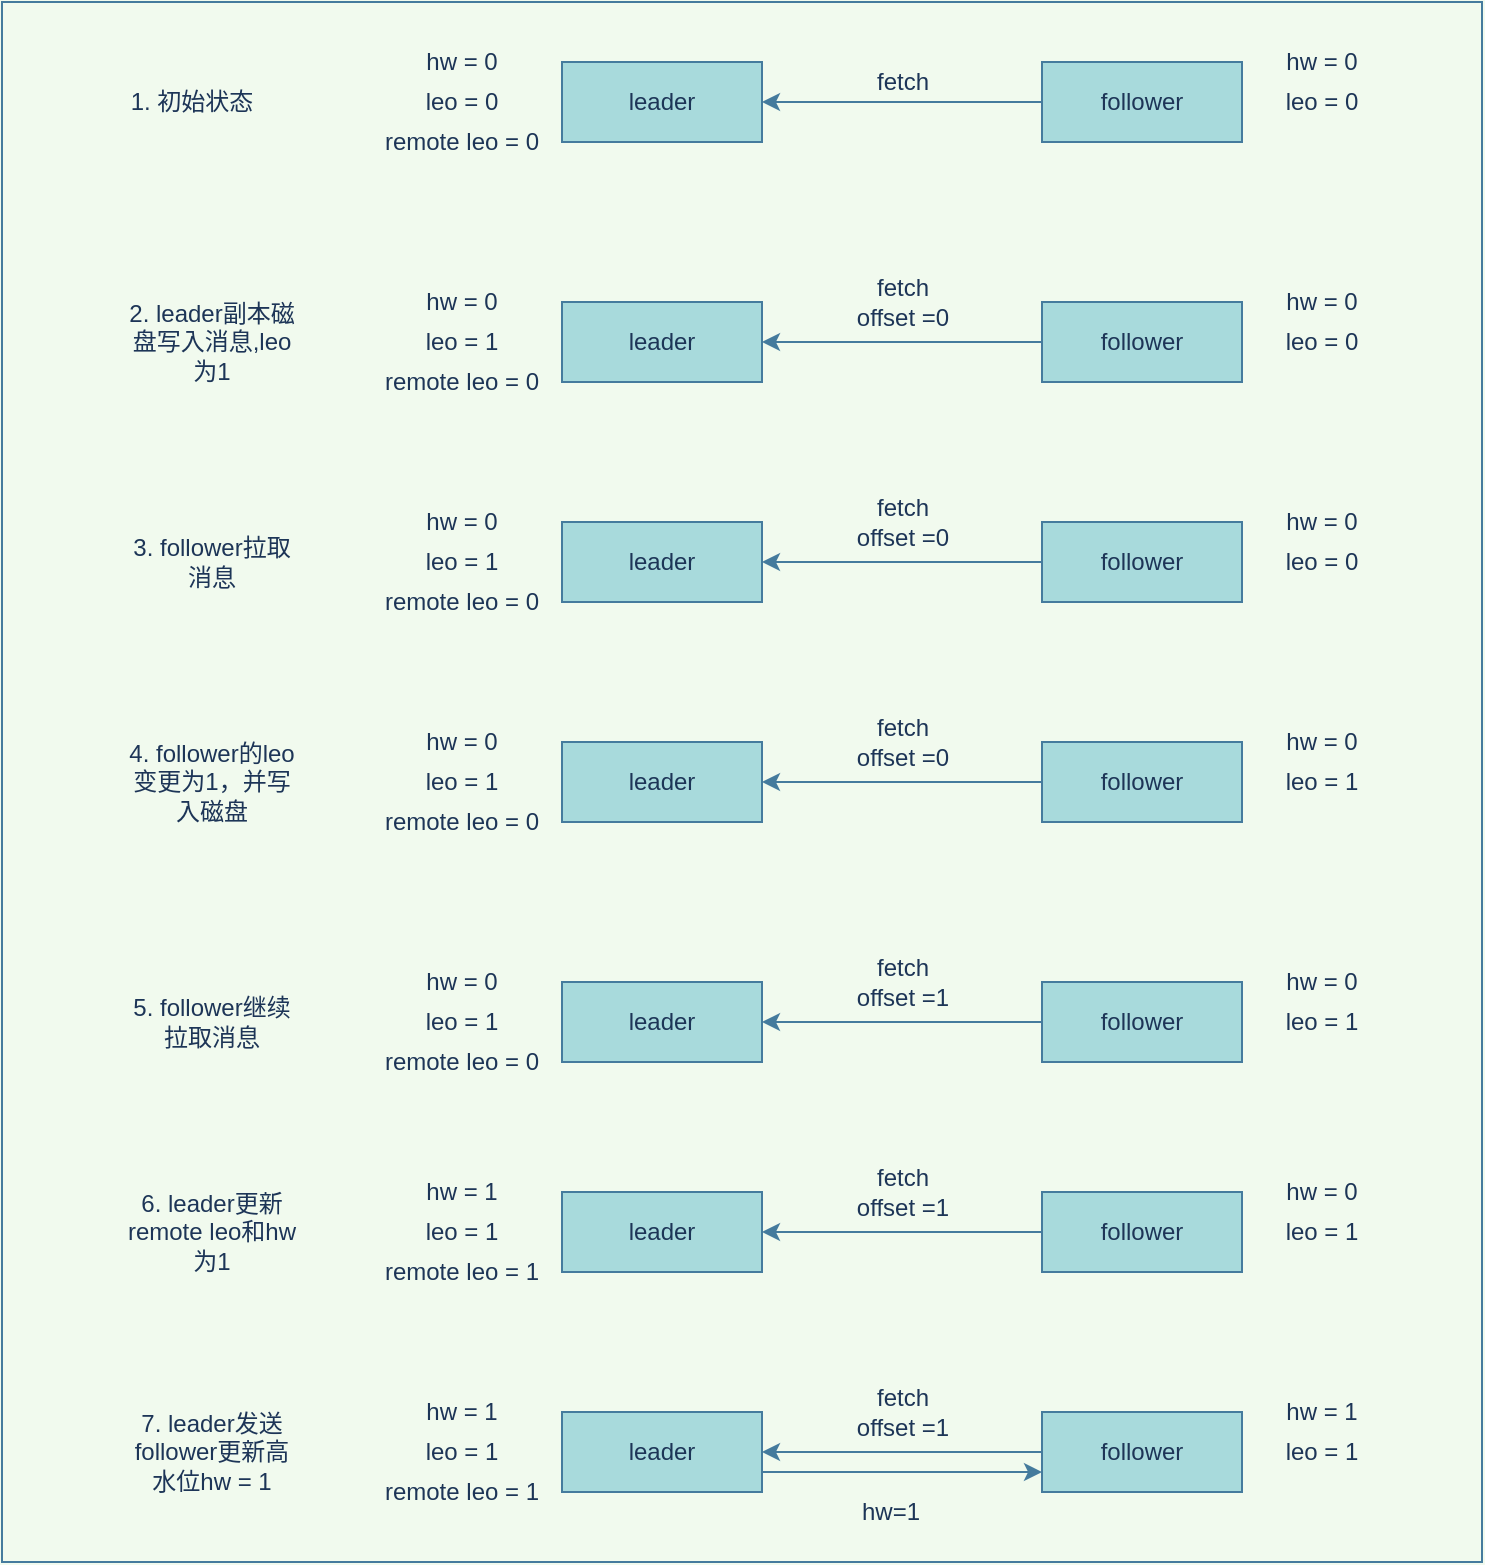 <mxfile>
    <diagram id="BrpH96Wv7PNqC-eXzLSc" name="第 1 页">
        <mxGraphModel dx="1745" dy="683" grid="1" gridSize="10" guides="1" tooltips="1" connect="1" arrows="1" fold="1" page="1" pageScale="1" pageWidth="827" pageHeight="1169" background="#F1FAEE" math="0" shadow="0">
            <root>
                <mxCell id="0"/>
                <mxCell id="1" parent="0"/>
                <mxCell id="87" value="" style="rounded=0;whiteSpace=wrap;html=1;sketch=0;fontColor=#1D3557;strokeColor=#457B9D;fillColor=none;" vertex="1" parent="1">
                    <mxGeometry x="-30" y="60" width="740" height="780" as="geometry"/>
                </mxCell>
                <mxCell id="2" value="leader" style="rounded=0;whiteSpace=wrap;html=1;sketch=0;fontColor=#1D3557;strokeColor=#457B9D;fillColor=#A8DADC;" vertex="1" parent="1">
                    <mxGeometry x="250" y="90" width="100" height="40" as="geometry"/>
                </mxCell>
                <mxCell id="4" style="edgeStyle=orthogonalEdgeStyle;curved=0;rounded=1;sketch=0;orthogonalLoop=1;jettySize=auto;html=1;entryX=1;entryY=0.5;entryDx=0;entryDy=0;fontColor=#1D3557;strokeColor=#457B9D;fillColor=#A8DADC;labelBackgroundColor=#F1FAEE;" edge="1" parent="1" source="3" target="2">
                    <mxGeometry relative="1" as="geometry"/>
                </mxCell>
                <mxCell id="3" value="follower" style="rounded=0;whiteSpace=wrap;html=1;sketch=0;fontColor=#1D3557;strokeColor=#457B9D;fillColor=#A8DADC;" vertex="1" parent="1">
                    <mxGeometry x="490" y="90" width="100" height="40" as="geometry"/>
                </mxCell>
                <mxCell id="5" value="fetch" style="text;html=1;align=center;verticalAlign=middle;resizable=0;points=[];autosize=1;strokeColor=none;fontColor=#1D3557;" vertex="1" parent="1">
                    <mxGeometry x="400" y="90" width="40" height="20" as="geometry"/>
                </mxCell>
                <mxCell id="6" value="hw = 0" style="text;html=1;strokeColor=none;fillColor=none;align=center;verticalAlign=middle;whiteSpace=wrap;rounded=0;sketch=0;fontColor=#1D3557;" vertex="1" parent="1">
                    <mxGeometry x="180" y="80" width="40" height="20" as="geometry"/>
                </mxCell>
                <mxCell id="7" value="leo = 0" style="text;html=1;strokeColor=none;fillColor=none;align=center;verticalAlign=middle;whiteSpace=wrap;rounded=0;sketch=0;fontColor=#1D3557;" vertex="1" parent="1">
                    <mxGeometry x="180" y="100" width="40" height="20" as="geometry"/>
                </mxCell>
                <mxCell id="8" value="remote leo = 0" style="text;html=1;strokeColor=none;fillColor=none;align=center;verticalAlign=middle;whiteSpace=wrap;rounded=0;sketch=0;fontColor=#1D3557;" vertex="1" parent="1">
                    <mxGeometry x="150" y="120" width="100" height="20" as="geometry"/>
                </mxCell>
                <mxCell id="9" value="leo = 0" style="text;html=1;strokeColor=none;fillColor=none;align=center;verticalAlign=middle;whiteSpace=wrap;rounded=0;sketch=0;fontColor=#1D3557;" vertex="1" parent="1">
                    <mxGeometry x="610" y="100" width="40" height="20" as="geometry"/>
                </mxCell>
                <mxCell id="10" value="hw = 0" style="text;html=1;strokeColor=none;fillColor=none;align=center;verticalAlign=middle;whiteSpace=wrap;rounded=0;sketch=0;fontColor=#1D3557;" vertex="1" parent="1">
                    <mxGeometry x="610" y="80" width="40" height="20" as="geometry"/>
                </mxCell>
                <mxCell id="11" value="1. 初始状态" style="text;html=1;strokeColor=none;fillColor=none;align=center;verticalAlign=middle;whiteSpace=wrap;rounded=0;sketch=0;fontColor=#1D3557;" vertex="1" parent="1">
                    <mxGeometry x="30" y="100" width="70" height="20" as="geometry"/>
                </mxCell>
                <mxCell id="12" value="leader" style="rounded=0;whiteSpace=wrap;html=1;sketch=0;fontColor=#1D3557;strokeColor=#457B9D;fillColor=#A8DADC;" vertex="1" parent="1">
                    <mxGeometry x="250" y="210" width="100" height="40" as="geometry"/>
                </mxCell>
                <mxCell id="13" style="edgeStyle=orthogonalEdgeStyle;curved=0;rounded=1;sketch=0;orthogonalLoop=1;jettySize=auto;html=1;entryX=1;entryY=0.5;entryDx=0;entryDy=0;fontColor=#1D3557;strokeColor=#457B9D;fillColor=#A8DADC;labelBackgroundColor=#F1FAEE;" edge="1" parent="1" source="14" target="12">
                    <mxGeometry relative="1" as="geometry"/>
                </mxCell>
                <mxCell id="14" value="follower" style="rounded=0;whiteSpace=wrap;html=1;sketch=0;fontColor=#1D3557;strokeColor=#457B9D;fillColor=#A8DADC;" vertex="1" parent="1">
                    <mxGeometry x="490" y="210" width="100" height="40" as="geometry"/>
                </mxCell>
                <mxCell id="16" value="hw = 0" style="text;html=1;strokeColor=none;fillColor=none;align=center;verticalAlign=middle;whiteSpace=wrap;rounded=0;sketch=0;fontColor=#1D3557;" vertex="1" parent="1">
                    <mxGeometry x="180" y="200" width="40" height="20" as="geometry"/>
                </mxCell>
                <mxCell id="17" value="leo = 1" style="text;html=1;strokeColor=none;fillColor=none;align=center;verticalAlign=middle;whiteSpace=wrap;rounded=0;sketch=0;fontColor=#1D3557;" vertex="1" parent="1">
                    <mxGeometry x="180" y="220" width="40" height="20" as="geometry"/>
                </mxCell>
                <mxCell id="18" value="remote leo = 0" style="text;html=1;strokeColor=none;fillColor=none;align=center;verticalAlign=middle;whiteSpace=wrap;rounded=0;sketch=0;fontColor=#1D3557;" vertex="1" parent="1">
                    <mxGeometry x="150" y="240" width="100" height="20" as="geometry"/>
                </mxCell>
                <mxCell id="19" value="leo = 0" style="text;html=1;strokeColor=none;fillColor=none;align=center;verticalAlign=middle;whiteSpace=wrap;rounded=0;sketch=0;fontColor=#1D3557;" vertex="1" parent="1">
                    <mxGeometry x="610" y="220" width="40" height="20" as="geometry"/>
                </mxCell>
                <mxCell id="20" value="hw = 0" style="text;html=1;strokeColor=none;fillColor=none;align=center;verticalAlign=middle;whiteSpace=wrap;rounded=0;sketch=0;fontColor=#1D3557;" vertex="1" parent="1">
                    <mxGeometry x="610" y="200" width="40" height="20" as="geometry"/>
                </mxCell>
                <mxCell id="21" value="2. leader副本磁盘写入消息,leo为1" style="text;html=1;strokeColor=none;fillColor=none;align=center;verticalAlign=middle;whiteSpace=wrap;rounded=0;sketch=0;fontColor=#1D3557;" vertex="1" parent="1">
                    <mxGeometry x="30" y="210" width="90" height="40" as="geometry"/>
                </mxCell>
                <mxCell id="22" value="leader" style="rounded=0;whiteSpace=wrap;html=1;sketch=0;fontColor=#1D3557;strokeColor=#457B9D;fillColor=#A8DADC;" vertex="1" parent="1">
                    <mxGeometry x="250" y="320" width="100" height="40" as="geometry"/>
                </mxCell>
                <mxCell id="23" style="edgeStyle=orthogonalEdgeStyle;curved=0;rounded=1;sketch=0;orthogonalLoop=1;jettySize=auto;html=1;entryX=1;entryY=0.5;entryDx=0;entryDy=0;fontColor=#1D3557;strokeColor=#457B9D;fillColor=#A8DADC;labelBackgroundColor=#F1FAEE;" edge="1" parent="1" source="24" target="22">
                    <mxGeometry relative="1" as="geometry"/>
                </mxCell>
                <mxCell id="24" value="follower" style="rounded=0;whiteSpace=wrap;html=1;sketch=0;fontColor=#1D3557;strokeColor=#457B9D;fillColor=#A8DADC;" vertex="1" parent="1">
                    <mxGeometry x="490" y="320" width="100" height="40" as="geometry"/>
                </mxCell>
                <mxCell id="26" value="hw = 0" style="text;html=1;strokeColor=none;fillColor=none;align=center;verticalAlign=middle;whiteSpace=wrap;rounded=0;sketch=0;fontColor=#1D3557;" vertex="1" parent="1">
                    <mxGeometry x="180" y="310" width="40" height="20" as="geometry"/>
                </mxCell>
                <mxCell id="27" value="leo = 1" style="text;html=1;strokeColor=none;fillColor=none;align=center;verticalAlign=middle;whiteSpace=wrap;rounded=0;sketch=0;fontColor=#1D3557;" vertex="1" parent="1">
                    <mxGeometry x="180" y="330" width="40" height="20" as="geometry"/>
                </mxCell>
                <mxCell id="28" value="remote leo = 0" style="text;html=1;strokeColor=none;fillColor=none;align=center;verticalAlign=middle;whiteSpace=wrap;rounded=0;sketch=0;fontColor=#1D3557;" vertex="1" parent="1">
                    <mxGeometry x="150" y="350" width="100" height="20" as="geometry"/>
                </mxCell>
                <mxCell id="29" value="leo = 0" style="text;html=1;strokeColor=none;fillColor=none;align=center;verticalAlign=middle;whiteSpace=wrap;rounded=0;sketch=0;fontColor=#1D3557;" vertex="1" parent="1">
                    <mxGeometry x="610" y="330" width="40" height="20" as="geometry"/>
                </mxCell>
                <mxCell id="30" value="hw = 0" style="text;html=1;strokeColor=none;fillColor=none;align=center;verticalAlign=middle;whiteSpace=wrap;rounded=0;sketch=0;fontColor=#1D3557;" vertex="1" parent="1">
                    <mxGeometry x="610" y="310" width="40" height="20" as="geometry"/>
                </mxCell>
                <mxCell id="31" value="3. follower拉取消息" style="text;html=1;strokeColor=none;fillColor=none;align=center;verticalAlign=middle;whiteSpace=wrap;rounded=0;sketch=0;fontColor=#1D3557;" vertex="1" parent="1">
                    <mxGeometry x="30" y="320" width="90" height="40" as="geometry"/>
                </mxCell>
                <mxCell id="41" value="leader" style="rounded=0;whiteSpace=wrap;html=1;sketch=0;fontColor=#1D3557;strokeColor=#457B9D;fillColor=#A8DADC;" vertex="1" parent="1">
                    <mxGeometry x="250" y="430" width="100" height="40" as="geometry"/>
                </mxCell>
                <mxCell id="42" style="edgeStyle=orthogonalEdgeStyle;curved=0;rounded=1;sketch=0;orthogonalLoop=1;jettySize=auto;html=1;entryX=1;entryY=0.5;entryDx=0;entryDy=0;fontColor=#1D3557;strokeColor=#457B9D;fillColor=#A8DADC;labelBackgroundColor=#F1FAEE;" edge="1" parent="1" source="43" target="41">
                    <mxGeometry relative="1" as="geometry"/>
                </mxCell>
                <mxCell id="43" value="follower" style="rounded=0;whiteSpace=wrap;html=1;sketch=0;fontColor=#1D3557;strokeColor=#457B9D;fillColor=#A8DADC;" vertex="1" parent="1">
                    <mxGeometry x="490" y="430" width="100" height="40" as="geometry"/>
                </mxCell>
                <mxCell id="45" value="hw = 0" style="text;html=1;strokeColor=none;fillColor=none;align=center;verticalAlign=middle;whiteSpace=wrap;rounded=0;sketch=0;fontColor=#1D3557;" vertex="1" parent="1">
                    <mxGeometry x="180" y="420" width="40" height="20" as="geometry"/>
                </mxCell>
                <mxCell id="46" value="leo = 1" style="text;html=1;strokeColor=none;fillColor=none;align=center;verticalAlign=middle;whiteSpace=wrap;rounded=0;sketch=0;fontColor=#1D3557;" vertex="1" parent="1">
                    <mxGeometry x="180" y="440" width="40" height="20" as="geometry"/>
                </mxCell>
                <mxCell id="47" value="remote leo = 0" style="text;html=1;strokeColor=none;fillColor=none;align=center;verticalAlign=middle;whiteSpace=wrap;rounded=0;sketch=0;fontColor=#1D3557;" vertex="1" parent="1">
                    <mxGeometry x="150" y="460" width="100" height="20" as="geometry"/>
                </mxCell>
                <mxCell id="48" value="leo = 1" style="text;html=1;strokeColor=none;fillColor=none;align=center;verticalAlign=middle;whiteSpace=wrap;rounded=0;sketch=0;fontColor=#1D3557;" vertex="1" parent="1">
                    <mxGeometry x="610" y="440" width="40" height="20" as="geometry"/>
                </mxCell>
                <mxCell id="49" value="hw = 0" style="text;html=1;strokeColor=none;fillColor=none;align=center;verticalAlign=middle;whiteSpace=wrap;rounded=0;sketch=0;fontColor=#1D3557;" vertex="1" parent="1">
                    <mxGeometry x="610" y="420" width="40" height="20" as="geometry"/>
                </mxCell>
                <mxCell id="50" value="4. follower的leo变更为1，并写入磁盘" style="text;html=1;strokeColor=none;fillColor=none;align=center;verticalAlign=middle;whiteSpace=wrap;rounded=0;sketch=0;fontColor=#1D3557;" vertex="1" parent="1">
                    <mxGeometry x="30" y="430" width="90" height="40" as="geometry"/>
                </mxCell>
                <mxCell id="51" value="leader" style="rounded=0;whiteSpace=wrap;html=1;sketch=0;fontColor=#1D3557;strokeColor=#457B9D;fillColor=#A8DADC;" vertex="1" parent="1">
                    <mxGeometry x="250" y="550" width="100" height="40" as="geometry"/>
                </mxCell>
                <mxCell id="52" style="edgeStyle=orthogonalEdgeStyle;curved=0;rounded=1;sketch=0;orthogonalLoop=1;jettySize=auto;html=1;entryX=1;entryY=0.5;entryDx=0;entryDy=0;fontColor=#1D3557;strokeColor=#457B9D;fillColor=#A8DADC;labelBackgroundColor=#F1FAEE;" edge="1" parent="1" source="53" target="51">
                    <mxGeometry relative="1" as="geometry"/>
                </mxCell>
                <mxCell id="53" value="follower" style="rounded=0;whiteSpace=wrap;html=1;sketch=0;fontColor=#1D3557;strokeColor=#457B9D;fillColor=#A8DADC;" vertex="1" parent="1">
                    <mxGeometry x="490" y="550" width="100" height="40" as="geometry"/>
                </mxCell>
                <mxCell id="54" value="fetch&lt;br&gt;offset =1" style="text;html=1;align=center;verticalAlign=middle;resizable=0;points=[];autosize=1;strokeColor=none;fontColor=#1D3557;" vertex="1" parent="1">
                    <mxGeometry x="390" y="535" width="60" height="30" as="geometry"/>
                </mxCell>
                <mxCell id="55" value="hw = 0" style="text;html=1;strokeColor=none;fillColor=none;align=center;verticalAlign=middle;whiteSpace=wrap;rounded=0;sketch=0;fontColor=#1D3557;" vertex="1" parent="1">
                    <mxGeometry x="180" y="540" width="40" height="20" as="geometry"/>
                </mxCell>
                <mxCell id="56" value="leo = 1" style="text;html=1;strokeColor=none;fillColor=none;align=center;verticalAlign=middle;whiteSpace=wrap;rounded=0;sketch=0;fontColor=#1D3557;" vertex="1" parent="1">
                    <mxGeometry x="180" y="560" width="40" height="20" as="geometry"/>
                </mxCell>
                <mxCell id="57" value="remote leo = 0" style="text;html=1;strokeColor=none;fillColor=none;align=center;verticalAlign=middle;whiteSpace=wrap;rounded=0;sketch=0;fontColor=#1D3557;" vertex="1" parent="1">
                    <mxGeometry x="150" y="580" width="100" height="20" as="geometry"/>
                </mxCell>
                <mxCell id="58" value="leo = 1" style="text;html=1;strokeColor=none;fillColor=none;align=center;verticalAlign=middle;whiteSpace=wrap;rounded=0;sketch=0;fontColor=#1D3557;" vertex="1" parent="1">
                    <mxGeometry x="610" y="560" width="40" height="20" as="geometry"/>
                </mxCell>
                <mxCell id="59" value="hw = 0" style="text;html=1;strokeColor=none;fillColor=none;align=center;verticalAlign=middle;whiteSpace=wrap;rounded=0;sketch=0;fontColor=#1D3557;" vertex="1" parent="1">
                    <mxGeometry x="610" y="540" width="40" height="20" as="geometry"/>
                </mxCell>
                <mxCell id="60" value="5. follower继续拉取消息" style="text;html=1;strokeColor=none;fillColor=none;align=center;verticalAlign=middle;whiteSpace=wrap;rounded=0;sketch=0;fontColor=#1D3557;" vertex="1" parent="1">
                    <mxGeometry x="30" y="550" width="90" height="40" as="geometry"/>
                </mxCell>
                <mxCell id="61" value="fetch&lt;br&gt;offset =0" style="text;html=1;align=center;verticalAlign=middle;resizable=0;points=[];autosize=1;strokeColor=none;fontColor=#1D3557;" vertex="1" parent="1">
                    <mxGeometry x="390" y="305" width="60" height="30" as="geometry"/>
                </mxCell>
                <mxCell id="62" value="fetch&lt;br&gt;offset =0" style="text;html=1;align=center;verticalAlign=middle;resizable=0;points=[];autosize=1;strokeColor=none;fontColor=#1D3557;" vertex="1" parent="1">
                    <mxGeometry x="390" y="415" width="60" height="30" as="geometry"/>
                </mxCell>
                <mxCell id="64" value="fetch&lt;br&gt;offset =0" style="text;html=1;align=center;verticalAlign=middle;resizable=0;points=[];autosize=1;strokeColor=none;fontColor=#1D3557;" vertex="1" parent="1">
                    <mxGeometry x="390" y="195" width="60" height="30" as="geometry"/>
                </mxCell>
                <mxCell id="65" value="leader" style="rounded=0;whiteSpace=wrap;html=1;sketch=0;fontColor=#1D3557;strokeColor=#457B9D;fillColor=#A8DADC;" vertex="1" parent="1">
                    <mxGeometry x="250" y="655" width="100" height="40" as="geometry"/>
                </mxCell>
                <mxCell id="66" style="edgeStyle=orthogonalEdgeStyle;curved=0;rounded=1;sketch=0;orthogonalLoop=1;jettySize=auto;html=1;entryX=1;entryY=0.5;entryDx=0;entryDy=0;fontColor=#1D3557;strokeColor=#457B9D;fillColor=#A8DADC;labelBackgroundColor=#F1FAEE;" edge="1" parent="1" source="67" target="65">
                    <mxGeometry relative="1" as="geometry"/>
                </mxCell>
                <mxCell id="67" value="follower" style="rounded=0;whiteSpace=wrap;html=1;sketch=0;fontColor=#1D3557;strokeColor=#457B9D;fillColor=#A8DADC;" vertex="1" parent="1">
                    <mxGeometry x="490" y="655" width="100" height="40" as="geometry"/>
                </mxCell>
                <mxCell id="68" value="fetch&lt;br&gt;offset =1" style="text;html=1;align=center;verticalAlign=middle;resizable=0;points=[];autosize=1;strokeColor=none;fontColor=#1D3557;" vertex="1" parent="1">
                    <mxGeometry x="390" y="640" width="60" height="30" as="geometry"/>
                </mxCell>
                <mxCell id="69" value="hw = 1" style="text;html=1;strokeColor=none;fillColor=none;align=center;verticalAlign=middle;whiteSpace=wrap;rounded=0;sketch=0;fontColor=#1D3557;" vertex="1" parent="1">
                    <mxGeometry x="180" y="645" width="40" height="20" as="geometry"/>
                </mxCell>
                <mxCell id="70" value="leo = 1" style="text;html=1;strokeColor=none;fillColor=none;align=center;verticalAlign=middle;whiteSpace=wrap;rounded=0;sketch=0;fontColor=#1D3557;" vertex="1" parent="1">
                    <mxGeometry x="180" y="665" width="40" height="20" as="geometry"/>
                </mxCell>
                <mxCell id="71" value="remote leo = 1" style="text;html=1;strokeColor=none;fillColor=none;align=center;verticalAlign=middle;whiteSpace=wrap;rounded=0;sketch=0;fontColor=#1D3557;" vertex="1" parent="1">
                    <mxGeometry x="150" y="685" width="100" height="20" as="geometry"/>
                </mxCell>
                <mxCell id="72" value="leo = 1" style="text;html=1;strokeColor=none;fillColor=none;align=center;verticalAlign=middle;whiteSpace=wrap;rounded=0;sketch=0;fontColor=#1D3557;" vertex="1" parent="1">
                    <mxGeometry x="610" y="665" width="40" height="20" as="geometry"/>
                </mxCell>
                <mxCell id="73" value="hw = 0" style="text;html=1;strokeColor=none;fillColor=none;align=center;verticalAlign=middle;whiteSpace=wrap;rounded=0;sketch=0;fontColor=#1D3557;" vertex="1" parent="1">
                    <mxGeometry x="610" y="645" width="40" height="20" as="geometry"/>
                </mxCell>
                <mxCell id="74" value="6. leader更新remote leo和hw为1" style="text;html=1;strokeColor=none;fillColor=none;align=center;verticalAlign=middle;whiteSpace=wrap;rounded=0;sketch=0;fontColor=#1D3557;" vertex="1" parent="1">
                    <mxGeometry x="30" y="655" width="90" height="40" as="geometry"/>
                </mxCell>
                <mxCell id="85" style="edgeStyle=orthogonalEdgeStyle;curved=0;rounded=1;sketch=0;orthogonalLoop=1;jettySize=auto;html=1;entryX=0;entryY=0.75;entryDx=0;entryDy=0;fontColor=#1D3557;strokeColor=#457B9D;fillColor=#A8DADC;labelBackgroundColor=#F1FAEE;" edge="1" parent="1" source="75" target="77">
                    <mxGeometry relative="1" as="geometry">
                        <Array as="points">
                            <mxPoint x="450" y="795"/>
                            <mxPoint x="450" y="795"/>
                        </Array>
                    </mxGeometry>
                </mxCell>
                <mxCell id="75" value="leader" style="rounded=0;whiteSpace=wrap;html=1;sketch=0;fontColor=#1D3557;strokeColor=#457B9D;fillColor=#A8DADC;" vertex="1" parent="1">
                    <mxGeometry x="250" y="765" width="100" height="40" as="geometry"/>
                </mxCell>
                <mxCell id="76" style="edgeStyle=orthogonalEdgeStyle;curved=0;rounded=1;sketch=0;orthogonalLoop=1;jettySize=auto;html=1;entryX=1;entryY=0.5;entryDx=0;entryDy=0;fontColor=#1D3557;strokeColor=#457B9D;fillColor=#A8DADC;labelBackgroundColor=#F1FAEE;" edge="1" parent="1" source="77" target="75">
                    <mxGeometry relative="1" as="geometry"/>
                </mxCell>
                <mxCell id="77" value="follower" style="rounded=0;whiteSpace=wrap;html=1;sketch=0;fontColor=#1D3557;strokeColor=#457B9D;fillColor=#A8DADC;" vertex="1" parent="1">
                    <mxGeometry x="490" y="765" width="100" height="40" as="geometry"/>
                </mxCell>
                <mxCell id="78" value="fetch&lt;br&gt;offset =1" style="text;html=1;align=center;verticalAlign=middle;resizable=0;points=[];autosize=1;strokeColor=none;fontColor=#1D3557;" vertex="1" parent="1">
                    <mxGeometry x="390" y="750" width="60" height="30" as="geometry"/>
                </mxCell>
                <mxCell id="79" value="hw = 1" style="text;html=1;strokeColor=none;fillColor=none;align=center;verticalAlign=middle;whiteSpace=wrap;rounded=0;sketch=0;fontColor=#1D3557;" vertex="1" parent="1">
                    <mxGeometry x="180" y="755" width="40" height="20" as="geometry"/>
                </mxCell>
                <mxCell id="80" value="leo = 1" style="text;html=1;strokeColor=none;fillColor=none;align=center;verticalAlign=middle;whiteSpace=wrap;rounded=0;sketch=0;fontColor=#1D3557;" vertex="1" parent="1">
                    <mxGeometry x="180" y="775" width="40" height="20" as="geometry"/>
                </mxCell>
                <mxCell id="81" value="remote leo = 1" style="text;html=1;strokeColor=none;fillColor=none;align=center;verticalAlign=middle;whiteSpace=wrap;rounded=0;sketch=0;fontColor=#1D3557;" vertex="1" parent="1">
                    <mxGeometry x="150" y="795" width="100" height="20" as="geometry"/>
                </mxCell>
                <mxCell id="82" value="leo = 1" style="text;html=1;strokeColor=none;fillColor=none;align=center;verticalAlign=middle;whiteSpace=wrap;rounded=0;sketch=0;fontColor=#1D3557;" vertex="1" parent="1">
                    <mxGeometry x="610" y="775" width="40" height="20" as="geometry"/>
                </mxCell>
                <mxCell id="83" value="hw = 1" style="text;html=1;strokeColor=none;fillColor=none;align=center;verticalAlign=middle;whiteSpace=wrap;rounded=0;sketch=0;fontColor=#1D3557;" vertex="1" parent="1">
                    <mxGeometry x="610" y="755" width="40" height="20" as="geometry"/>
                </mxCell>
                <mxCell id="84" value="7. leader发送follower更新高水位hw = 1" style="text;html=1;strokeColor=none;fillColor=none;align=center;verticalAlign=middle;whiteSpace=wrap;rounded=0;sketch=0;fontColor=#1D3557;" vertex="1" parent="1">
                    <mxGeometry x="30" y="765" width="90" height="40" as="geometry"/>
                </mxCell>
                <mxCell id="86" value="hw=1" style="text;html=1;align=center;verticalAlign=middle;resizable=0;points=[];autosize=1;strokeColor=none;fontColor=#1D3557;" vertex="1" parent="1">
                    <mxGeometry x="394" y="805" width="40" height="20" as="geometry"/>
                </mxCell>
            </root>
        </mxGraphModel>
    </diagram>
</mxfile>